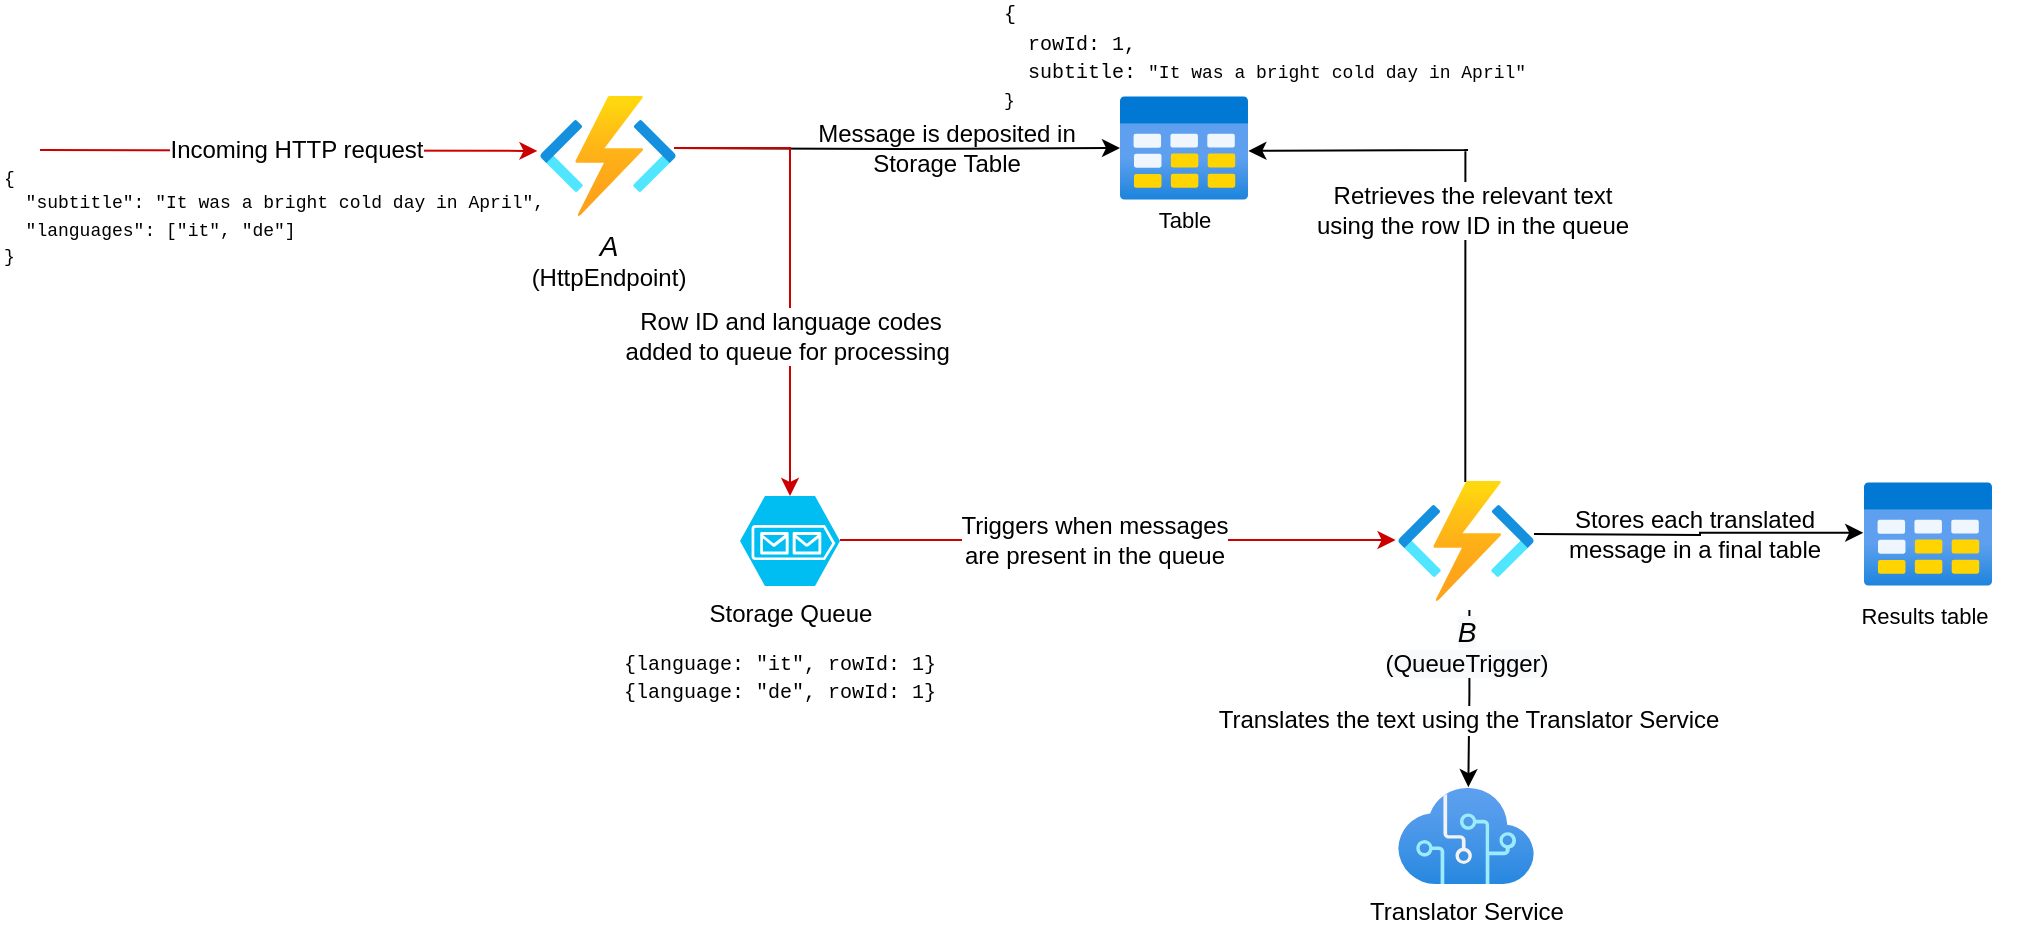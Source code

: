 <mxfile version="20.0.4" type="device"><diagram id="WI9T0HZ2pTsCkuznbFz-" name="Page-1"><mxGraphModel dx="1292" dy="648" grid="1" gridSize="10" guides="1" tooltips="1" connect="1" arrows="1" fold="1" page="1" pageScale="1" pageWidth="1169" pageHeight="827" math="0" shadow="0"><root><mxCell id="0"/><mxCell id="1" parent="0"/><mxCell id="JytPmJOI3UJ2U9NhYcFi-19" style="edgeStyle=orthogonalEdgeStyle;rounded=0;orthogonalLoop=1;jettySize=auto;html=1;entryX=0.517;entryY=-0.009;entryDx=0;entryDy=0;entryPerimeter=0;exitX=0.525;exitY=1.075;exitDx=0;exitDy=0;exitPerimeter=0;" parent="1" source="XVB4rSXisqer0yBVb-K_-5" target="JytPmJOI3UJ2U9NhYcFi-18" edge="1"><mxGeometry relative="1" as="geometry"><mxPoint x="873.5" y="325.0" as="sourcePoint"/></mxGeometry></mxCell><mxCell id="JytPmJOI3UJ2U9NhYcFi-20" value="Translates the text using the Translator Service" style="edgeLabel;html=1;align=center;verticalAlign=middle;resizable=0;points=[];fontSize=12;" parent="JytPmJOI3UJ2U9NhYcFi-19" vertex="1" connectable="0"><mxGeometry x="0.248" relative="1" as="geometry"><mxPoint as="offset"/></mxGeometry></mxCell><mxCell id="JytPmJOI3UJ2U9NhYcFi-8" style="edgeStyle=orthogonalEdgeStyle;rounded=0;orthogonalLoop=1;jettySize=auto;html=1;entryX=0;entryY=0.5;entryDx=0;entryDy=0;entryPerimeter=0;" parent="1" target="JytPmJOI3UJ2U9NhYcFi-2" edge="1"><mxGeometry relative="1" as="geometry"><mxPoint x="477.0" y="106" as="sourcePoint"/></mxGeometry></mxCell><mxCell id="JytPmJOI3UJ2U9NhYcFi-14" value="Message is deposited in&lt;br style=&quot;font-size: 12px;&quot;&gt;Storage Table" style="edgeLabel;html=1;align=center;verticalAlign=middle;resizable=0;points=[];fontSize=12;labelBackgroundColor=none;" parent="JytPmJOI3UJ2U9NhYcFi-8" vertex="1" connectable="0"><mxGeometry x="-0.122" y="-3" relative="1" as="geometry"><mxPoint x="38" y="-4" as="offset"/></mxGeometry></mxCell><mxCell id="JytPmJOI3UJ2U9NhYcFi-2" value="" style="aspect=fixed;html=1;points=[];align=center;image;fontSize=12;image=img/lib/azure2/general/Table.svg;" parent="1" vertex="1"><mxGeometry x="700" y="80" width="64" height="52" as="geometry"/></mxCell><mxCell id="JytPmJOI3UJ2U9NhYcFi-10" style="edgeStyle=orthogonalEdgeStyle;rounded=0;orthogonalLoop=1;jettySize=auto;html=1;entryX=-0.006;entryY=0.488;entryDx=0;entryDy=0;entryPerimeter=0;" parent="1" target="JytPmJOI3UJ2U9NhYcFi-5" edge="1"><mxGeometry relative="1" as="geometry"><mxPoint x="907.0" y="299" as="sourcePoint"/></mxGeometry></mxCell><mxCell id="JytPmJOI3UJ2U9NhYcFi-11" style="edgeStyle=orthogonalEdgeStyle;rounded=0;orthogonalLoop=1;jettySize=auto;html=1;entryX=1.003;entryY=0.528;entryDx=0;entryDy=0;entryPerimeter=0;exitX=0.495;exitY=0.008;exitDx=0;exitDy=0;exitPerimeter=0;" parent="1" source="XVB4rSXisqer0yBVb-K_-5" target="JytPmJOI3UJ2U9NhYcFi-2" edge="1"><mxGeometry relative="1" as="geometry"><mxPoint x="803.5" y="40" as="targetPoint"/><Array as="points"><mxPoint x="873" y="107"/><mxPoint x="874" y="107"/></Array><mxPoint x="873.5" y="273" as="sourcePoint"/></mxGeometry></mxCell><mxCell id="JytPmJOI3UJ2U9NhYcFi-16" value="Retrieves the relevant text&lt;br style=&quot;font-size: 12px;&quot;&gt;using the row ID in the queue" style="edgeLabel;html=1;align=center;verticalAlign=middle;resizable=0;points=[];fontSize=12;" parent="JytPmJOI3UJ2U9NhYcFi-11" vertex="1" connectable="0"><mxGeometry x="-0.014" y="-3" relative="1" as="geometry"><mxPoint as="offset"/></mxGeometry></mxCell><mxCell id="JytPmJOI3UJ2U9NhYcFi-9" style="edgeStyle=orthogonalEdgeStyle;rounded=0;orthogonalLoop=1;jettySize=auto;html=1;entryX=-0.033;entryY=0.558;entryDx=0;entryDy=0;entryPerimeter=0;strokeColor=#CC0000;" parent="1" source="JytPmJOI3UJ2U9NhYcFi-4" edge="1"><mxGeometry relative="1" as="geometry"><mxPoint x="837.789" y="302.016" as="targetPoint"/></mxGeometry></mxCell><mxCell id="JytPmJOI3UJ2U9NhYcFi-17" value="Triggers when messages &lt;br style=&quot;font-size: 12px;&quot;&gt;are present in the queue" style="edgeLabel;html=1;align=center;verticalAlign=middle;resizable=0;points=[];fontSize=12;" parent="JytPmJOI3UJ2U9NhYcFi-9" vertex="1" connectable="0"><mxGeometry x="-0.16" y="-2" relative="1" as="geometry"><mxPoint x="10" y="-2" as="offset"/></mxGeometry></mxCell><mxCell id="JytPmJOI3UJ2U9NhYcFi-4" value="Storage Queue" style="verticalLabelPosition=bottom;html=1;verticalAlign=top;align=center;strokeColor=none;fillColor=#00BEF2;shape=mxgraph.azure.storage_queue;" parent="1" vertex="1"><mxGeometry x="510" y="280" width="50" height="45" as="geometry"/></mxCell><mxCell id="JytPmJOI3UJ2U9NhYcFi-5" value="" style="aspect=fixed;html=1;points=[];align=center;image;fontSize=12;image=img/lib/azure2/general/Table.svg;" parent="1" vertex="1"><mxGeometry x="1072" y="273" width="64" height="52" as="geometry"/></mxCell><mxCell id="JytPmJOI3UJ2U9NhYcFi-18" value="Translator Service" style="aspect=fixed;html=1;points=[];align=center;image;fontSize=12;image=img/lib/azure2/ai_machine_learning/Cognitive_Services.svg;" parent="1" vertex="1"><mxGeometry x="839" y="426" width="68" height="48" as="geometry"/></mxCell><mxCell id="JytPmJOI3UJ2U9NhYcFi-21" value="Stores each translated &lt;br&gt;message in a final table" style="text;html=1;align=center;verticalAlign=middle;resizable=0;points=[];autosize=1;strokeColor=none;fillColor=none;" parent="1" vertex="1"><mxGeometry x="917" y="284" width="140" height="30" as="geometry"/></mxCell><mxCell id="JytPmJOI3UJ2U9NhYcFi-12" value="" style="endArrow=classic;html=1;rounded=0;entryX=-0.019;entryY=0.528;entryDx=0;entryDy=0;entryPerimeter=0;strokeColor=#CC0000;" parent="1" edge="1"><mxGeometry width="50" height="50" relative="1" as="geometry"><mxPoint x="160" y="107" as="sourcePoint"/><mxPoint x="408.727" y="107.456" as="targetPoint"/></mxGeometry></mxCell><mxCell id="JytPmJOI3UJ2U9NhYcFi-13" value="Incoming HTTP request" style="edgeLabel;html=1;align=center;verticalAlign=middle;resizable=0;points=[];fontSize=12;" parent="JytPmJOI3UJ2U9NhYcFi-12" vertex="1" connectable="0"><mxGeometry x="0.146" y="2" relative="1" as="geometry"><mxPoint x="-15" y="1" as="offset"/></mxGeometry></mxCell><mxCell id="XVB4rSXisqer0yBVb-K_-1" value="&lt;font style=&quot;font-size: 9px;&quot; face=&quot;Courier New&quot;&gt;{&lt;br&gt;&lt;/font&gt;&lt;div style=&quot;font-size: 9px;&quot;&gt;&lt;font style=&quot;font-size: 9px;&quot; face=&quot;Courier New&quot;&gt;&amp;nbsp; &quot;subtitle&quot;: &quot;It was a bright cold day in April&quot;,&lt;/font&gt;&lt;/div&gt;&lt;font style=&quot;font-size: 9px;&quot; face=&quot;Courier New&quot;&gt;&amp;nbsp; &quot;languages&quot;: [&quot;it&quot;, &quot;de&quot;]&lt;br&gt;}&lt;/font&gt;" style="edgeLabel;html=1;align=left;verticalAlign=middle;resizable=0;points=[];labelBackgroundColor=none;" vertex="1" connectable="0" parent="1"><mxGeometry x="140.004" y="140.001" as="geometry"/></mxCell><mxCell id="JytPmJOI3UJ2U9NhYcFi-7" style="edgeStyle=orthogonalEdgeStyle;rounded=0;orthogonalLoop=1;jettySize=auto;html=1;entryX=0.5;entryY=0;entryDx=0;entryDy=0;entryPerimeter=0;strokeColor=#CC0000;" parent="1" target="JytPmJOI3UJ2U9NhYcFi-4" edge="1"><mxGeometry relative="1" as="geometry"><mxPoint x="500" y="303" as="targetPoint"/><Array as="points"><mxPoint x="535" y="106"/></Array><mxPoint x="477.0" y="106" as="sourcePoint"/></mxGeometry></mxCell><mxCell id="JytPmJOI3UJ2U9NhYcFi-15" value="Row ID and language codes &lt;br style=&quot;font-size: 12px;&quot;&gt;added to queue for processing&amp;nbsp;" style="edgeLabel;html=1;align=center;verticalAlign=middle;resizable=0;points=[];fontSize=12;" parent="JytPmJOI3UJ2U9NhYcFi-7" vertex="1" connectable="0"><mxGeometry x="-0.179" relative="1" as="geometry"><mxPoint y="57" as="offset"/></mxGeometry></mxCell><mxCell id="XVB4rSXisqer0yBVb-K_-2" value="Table" style="text;html=1;align=center;verticalAlign=middle;resizable=0;points=[];autosize=1;strokeColor=none;fillColor=none;fontSize=11;fontFamily=Helvetica;" vertex="1" parent="1"><mxGeometry x="707" y="127" width="50" height="30" as="geometry"/></mxCell><mxCell id="XVB4rSXisqer0yBVb-K_-3" value="Results table" style="text;html=1;align=center;verticalAlign=middle;resizable=0;points=[];autosize=1;strokeColor=none;fillColor=none;fontSize=11;fontFamily=Helvetica;" vertex="1" parent="1"><mxGeometry x="1057" y="325" width="90" height="30" as="geometry"/></mxCell><mxCell id="XVB4rSXisqer0yBVb-K_-4" value="&lt;i&gt;&lt;font style=&quot;font-size: 14px;&quot;&gt;A&lt;/font&gt;&lt;/i&gt;&lt;br&gt;(HttpEndpoint)" style="aspect=fixed;html=1;points=[];align=center;image;fontSize=12;image=img/lib/azure2/compute/Function_Apps.svg;labelBackgroundColor=none;fontFamily=Helvetica;" vertex="1" parent="1"><mxGeometry x="410" y="80" width="68" height="60" as="geometry"/></mxCell><mxCell id="XVB4rSXisqer0yBVb-K_-5" value="&lt;span style=&quot;font-size: 14px; background-color: rgb(248, 249, 250);&quot;&gt;&lt;i&gt;B&lt;/i&gt;&lt;/span&gt;&lt;br style=&quot;background-color: rgb(248, 249, 250);&quot;&gt;&lt;span style=&quot;background-color: rgb(248, 249, 250);&quot;&gt;(QueueTrigger)&lt;/span&gt;" style="aspect=fixed;html=1;points=[];align=center;image;fontSize=12;image=img/lib/azure2/compute/Function_Apps.svg;labelBackgroundColor=default;fontFamily=Helvetica;imageBackground=none;" vertex="1" parent="1"><mxGeometry x="839" y="272.5" width="68" height="60" as="geometry"/></mxCell><mxCell id="XVB4rSXisqer0yBVb-K_-6" value="&lt;font style=&quot;font-size: 10px;&quot; face=&quot;Courier New&quot;&gt;&lt;font style=&quot;font-size: 10px;&quot;&gt;{language: &quot;it&quot;, rowId: 1}&lt;br&gt;&lt;/font&gt;{language: &quot;de&quot;, rowId: 1}&lt;/font&gt;" style="edgeLabel;html=1;align=left;verticalAlign=middle;resizable=0;points=[];labelBackgroundColor=none;" vertex="1" connectable="0" parent="1"><mxGeometry x="450.004" y="370.001" as="geometry"/></mxCell><mxCell id="XVB4rSXisqer0yBVb-K_-7" value="&lt;font face=&quot;Courier New&quot;&gt;&lt;span style=&quot;font-size: 10px;&quot;&gt;{&lt;br&gt;&amp;nbsp; rowId: 1,&lt;br&gt;&amp;nbsp; subtitle:&amp;nbsp;&lt;/span&gt;&lt;/font&gt;&lt;span style=&quot;font-family: &amp;quot;Courier New&amp;quot;; font-size: 9px;&quot;&gt;&quot;It was a bright cold day in April&quot;&lt;br&gt;}&lt;/span&gt;" style="edgeLabel;html=1;align=left;verticalAlign=middle;resizable=0;points=[];labelBackgroundColor=none;" vertex="1" connectable="0" parent="1"><mxGeometry x="640.004" y="60.001" as="geometry"/></mxCell></root></mxGraphModel></diagram></mxfile>